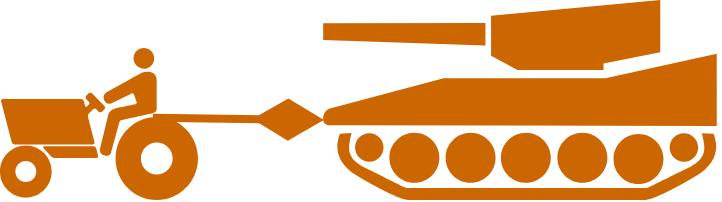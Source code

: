 <mxfile version="24.4.8" type="device">
  <diagram name="Page-1" id="VQh6w6g7_aezDhghNg4-">
    <mxGraphModel dx="489" dy="354" grid="1" gridSize="10" guides="1" tooltips="1" connect="1" arrows="1" fold="1" page="1" pageScale="1" pageWidth="1169" pageHeight="827" math="0" shadow="0">
      <root>
        <mxCell id="0" />
        <mxCell id="1" parent="0" />
        <mxCell id="R7l5mha2bHE1yK-qSDqO-2" value="" style="shape=mxgraph.signs.transportation.tank;html=1;pointerEvents=1;fillColor=#CC6600;strokeColor=none;verticalLabelPosition=bottom;verticalAlign=top;align=center;sketch=0;" vertex="1" parent="1">
          <mxGeometry x="250" y="380" width="200" height="100" as="geometry" />
        </mxCell>
        <mxCell id="R7l5mha2bHE1yK-qSDqO-3" value="" style="shape=mxgraph.signs.transportation.tractor_1;html=1;pointerEvents=1;fillColor=#CC6600;strokeColor=none;verticalLabelPosition=bottom;verticalAlign=top;align=center;sketch=0;" vertex="1" parent="1">
          <mxGeometry x="90" y="404" width="99" height="76" as="geometry" />
        </mxCell>
        <mxCell id="R7l5mha2bHE1yK-qSDqO-6" value="" style="endArrow=diamondThin;endFill=1;endSize=24;html=1;rounded=0;strokeWidth=4;entryX=0.01;entryY=0.6;entryDx=0;entryDy=0;entryPerimeter=0;exitX=0.772;exitY=0.459;exitDx=0;exitDy=0;exitPerimeter=0;strokeColor=#CC6600;" edge="1" parent="1" source="R7l5mha2bHE1yK-qSDqO-3" target="R7l5mha2bHE1yK-qSDqO-2">
          <mxGeometry width="160" relative="1" as="geometry">
            <mxPoint x="200" y="450" as="sourcePoint" />
            <mxPoint x="360" y="450" as="targetPoint" />
          </mxGeometry>
        </mxCell>
      </root>
    </mxGraphModel>
  </diagram>
</mxfile>
